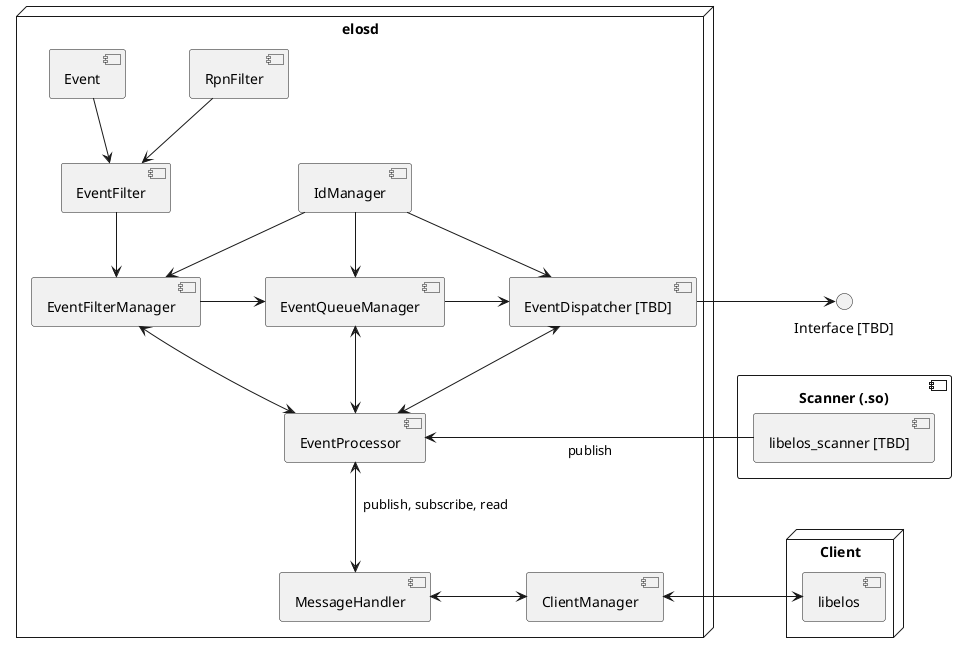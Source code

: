 @startuml
skinparam Nodesep 64
skinparam Ranksep 64

node elosd {

  component Event
  component RpnFilter
  component EventFilter
  component IdManager

  component EventFilterManager
  component EventQueueManager
  component "EventDispatcher [TBD]" as EventDispatcher
  component EventProcessor

  component MessageHandler
  component ClientManager

  EventFilter <-up- Event
  EventFilter <-up- RpnFilter
  EventFilterManager <-up- EventFilter
  EventFilterManager <-up- IdManager
  EventFilterManager -right-> EventQueueManager
  EventQueueManager <-up- IdManager
  EventQueueManager -right-> EventDispatcher
  EventDispatcher <-up- IdManager

  EventProcessor <-up-> EventFilterManager
  EventProcessor <-up-> EventQueueManager
  EventProcessor <-up-> EventDispatcher

  EventProcessor -[hidden]- EventFilterManager
  MessageHandler -[hidden]up- EventFilterManager
  MessageHandler <-up-> EventProcessor : "  publish, subscribe, read"
  ClientManager <-left-> MessageHandler
}

component "Scanner (.so)" as Scanner {
  component "libelos_scanner [TBD]" as libelos_scanner
}

node "Client" as Client {
  component libelos
}

interface "Interface [TBD]" as Interface

EventProcessor <-right- libelos_scanner : publish
ClientManager <-left-> libelos
EventDispatcher -right-> Interface

Interface -[hidden]down- libelos_scanner
Interface -[hidden]down- libelos_scanner
libelos -[hidden]up- libelos_scanner
libelos -[hidden]up- libelos_scanner

@enduml
